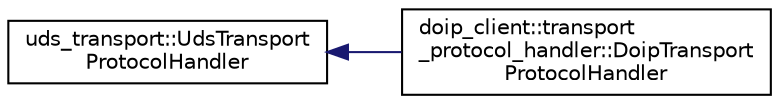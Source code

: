 digraph "Graphical Class Hierarchy"
{
 // LATEX_PDF_SIZE
  edge [fontname="Helvetica",fontsize="10",labelfontname="Helvetica",labelfontsize="10"];
  node [fontname="Helvetica",fontsize="10",shape=record];
  rankdir="LR";
  Node0 [label="uds_transport::UdsTransport\lProtocolHandler",height=0.2,width=0.4,color="black", fillcolor="white", style="filled",URL="$classuds__transport_1_1UdsTransportProtocolHandler.html",tooltip=" "];
  Node0 -> Node1 [dir="back",color="midnightblue",fontsize="10",style="solid",fontname="Helvetica"];
  Node1 [label="doip_client::transport\l_protocol_handler::DoipTransport\lProtocolHandler",height=0.2,width=0.4,color="black", fillcolor="white", style="filled",URL="$classdoip__client_1_1transport__protocol__handler_1_1DoipTransportProtocolHandler.html",tooltip="Protocol handler class to manage the whole Doip protocol communication."];
}
